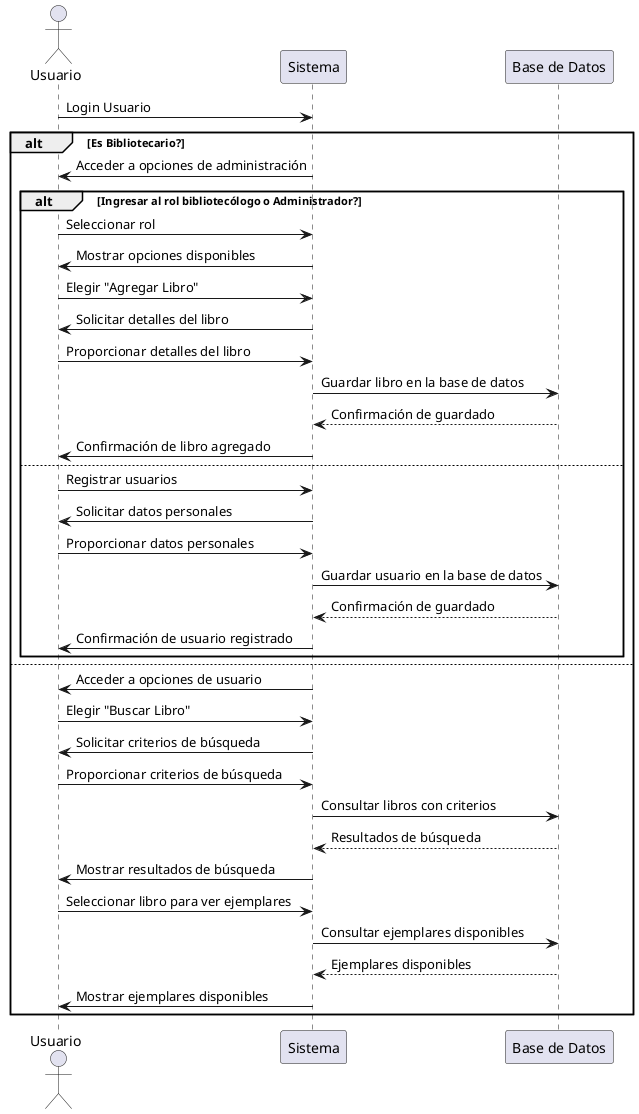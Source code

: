 @startuml

actor Usuario
participant "Sistema" as S
participant "Base de Datos" as DB

Usuario -> S: Login Usuario
alt Es Bibliotecario?
    S -> Usuario: Acceder a opciones de administración
    alt Ingresar al rol bibliotecólogo o Administrador?
        Usuario -> S: Seleccionar rol
        S -> Usuario: Mostrar opciones disponibles
        Usuario -> S: Elegir "Agregar Libro"
        S -> Usuario: Solicitar detalles del libro
        Usuario -> S: Proporcionar detalles del libro
        S -> DB: Guardar libro en la base de datos
        DB --> S: Confirmación de guardado
        S -> Usuario: Confirmación de libro agregado
    else
        Usuario -> S: Registrar usuarios
        S -> Usuario: Solicitar datos personales
        Usuario -> S: Proporcionar datos personales
        S -> DB: Guardar usuario en la base de datos
        DB --> S: Confirmación de guardado
        S -> Usuario: Confirmación de usuario registrado
    end
else
    S -> Usuario: Acceder a opciones de usuario
    Usuario -> S: Elegir "Buscar Libro"
    S -> Usuario: Solicitar criterios de búsqueda
    Usuario -> S: Proporcionar criterios de búsqueda
    S -> DB: Consultar libros con criterios
    DB --> S: Resultados de búsqueda
    S -> Usuario: Mostrar resultados de búsqueda
    Usuario -> S: Seleccionar libro para ver ejemplares
    S -> DB: Consultar ejemplares disponibles
    DB --> S: Ejemplares disponibles
    S -> Usuario: Mostrar ejemplares disponibles
end

@enduml
